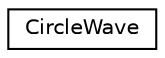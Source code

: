 digraph "Graphical Class Hierarchy"
{
 // LATEX_PDF_SIZE
  edge [fontname="Helvetica",fontsize="10",labelfontname="Helvetica",labelfontsize="10"];
  node [fontname="Helvetica",fontsize="10",shape=record];
  rankdir="LR";
  Node0 [label="CircleWave",height=0.2,width=0.4,color="black", fillcolor="white", style="filled",URL="$structCircleWave.html",tooltip=" "];
}
